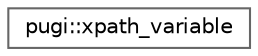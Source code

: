 digraph "类继承关系图"
{
 // INTERACTIVE_SVG=YES
 // LATEX_PDF_SIZE
  bgcolor="transparent";
  edge [fontname=Helvetica,fontsize=10,labelfontname=Helvetica,labelfontsize=10];
  node [fontname=Helvetica,fontsize=10,shape=box,height=0.2,width=0.4];
  rankdir="LR";
  Node0 [id="Node000000",label="pugi::xpath_variable",height=0.2,width=0.4,color="grey40", fillcolor="white", style="filled",URL="$dd/d2a/classpugi_1_1xpath__variable.html",tooltip=" "];
}
